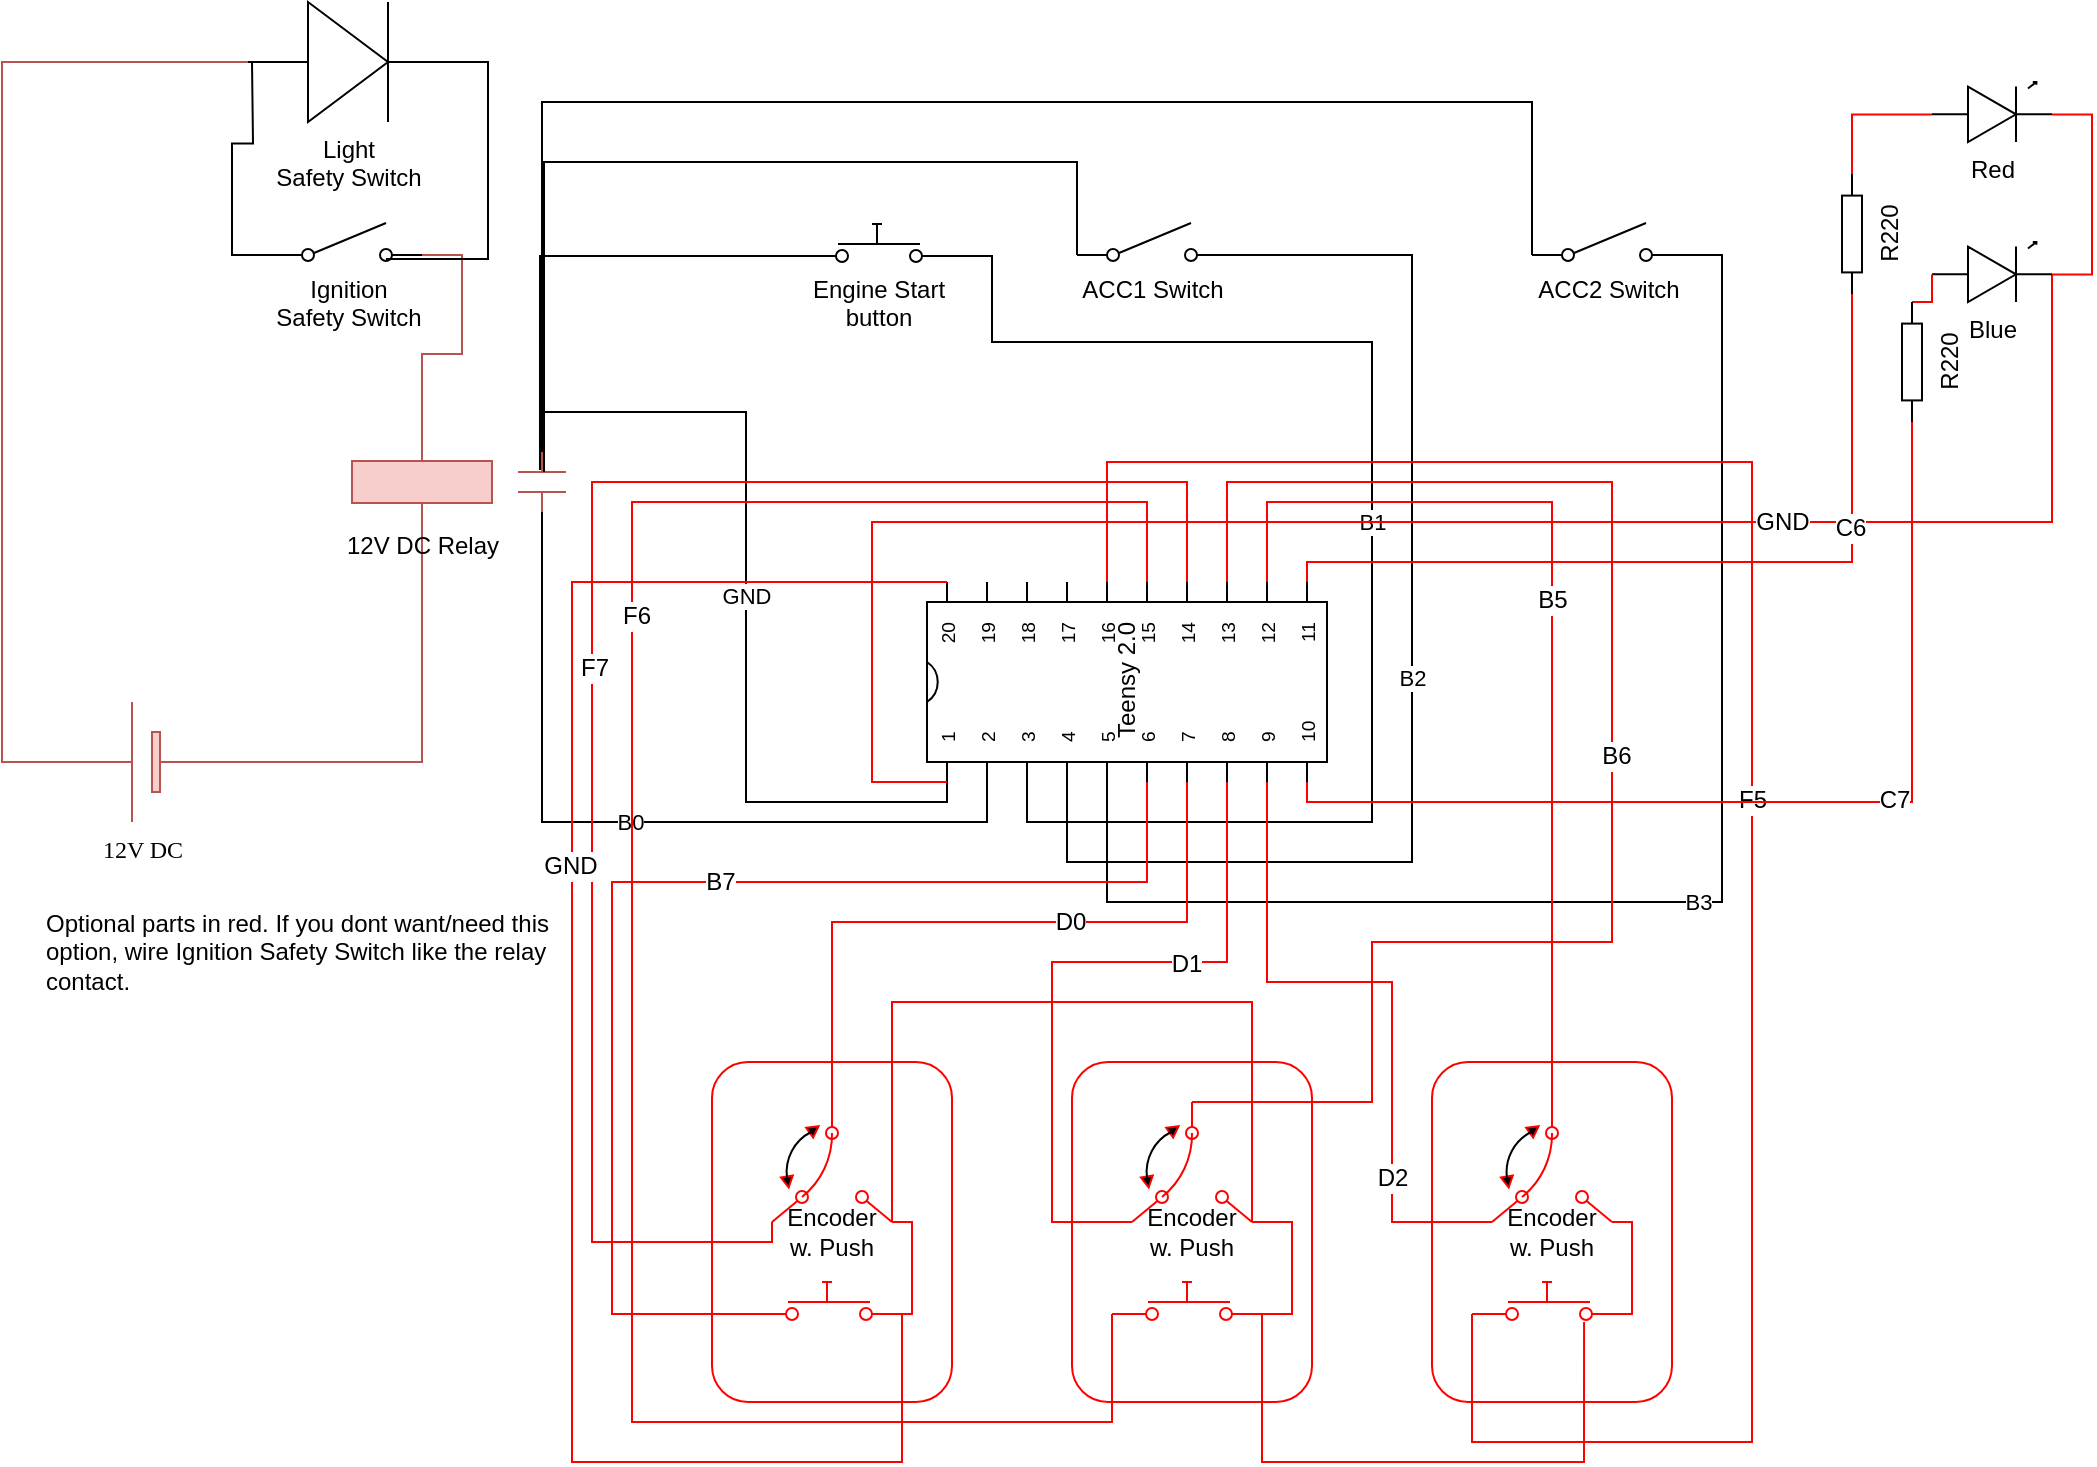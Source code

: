 <mxfile version="10.6.5" type="device"><diagram name="Page-1" id="7e0a89b8-554c-2b80-1dc8-d5c74ca68de4"><mxGraphModel dx="1380" dy="865" grid="1" gridSize="10" guides="1" tooltips="1" connect="1" arrows="1" fold="1" page="1" pageScale="1" pageWidth="1100" pageHeight="850" background="#ffffff" math="0" shadow="0"><root><mxCell id="0"/><mxCell id="1" parent="0"/><mxCell id="yIQIh3eHcrqJi-5VEcAS-3" value="Encoder&lt;br&gt;w. Push&lt;br&gt;" style="rounded=1;whiteSpace=wrap;html=1;fillColor=none;strokeColor=#FF0000;" parent="1" vertex="1"><mxGeometry x="380" y="600" width="120" height="170" as="geometry"/></mxCell><mxCell id="yIQIh3eHcrqJi-5VEcAS-6" value="&lt;span&gt;Encoder&lt;br&gt;&lt;/span&gt;w. Push&lt;span&gt;&lt;br&gt;&lt;/span&gt;" style="rounded=1;whiteSpace=wrap;html=1;fillColor=none;strokeColor=#FF0000;" parent="1" vertex="1"><mxGeometry x="560" y="600" width="120" height="170" as="geometry"/></mxCell><mxCell id="yIQIh3eHcrqJi-5VEcAS-9" value="&lt;span&gt;Encoder&lt;br&gt;&lt;/span&gt;w. Push&lt;span&gt;&lt;br&gt;&lt;/span&gt;" style="rounded=1;whiteSpace=wrap;html=1;fillColor=none;strokeColor=#FF0000;" parent="1" vertex="1"><mxGeometry x="740" y="600" width="120" height="170" as="geometry"/></mxCell><mxCell id="1cb643a89b7d889d-16" style="edgeStyle=orthogonalEdgeStyle;rounded=0;html=1;exitX=0;exitY=0.5;exitPerimeter=0;labelBackgroundColor=none;startArrow=none;startFill=0;startSize=5;endArrow=none;endFill=0;endSize=5;jettySize=auto;orthogonalLoop=1;strokeColor=#b85450;strokeWidth=1;fontFamily=Verdana;fontSize=12;fontColor=#000000;entryX=0.5;entryY=1;entryDx=0;entryDy=0;entryPerimeter=0;fillColor=#f8cecc;" parent="1" source="1cb643a89b7d889d-7" target="9OaHGXaybgWqATNGDYds-10" edge="1"><mxGeometry relative="1" as="geometry"><mxPoint x="215" y="320" as="targetPoint"/><Array as="points"><mxPoint x="235" y="450"/></Array></mxGeometry></mxCell><mxCell id="9OaHGXaybgWqATNGDYds-7" style="edgeStyle=orthogonalEdgeStyle;rounded=0;orthogonalLoop=1;jettySize=auto;html=1;exitX=1;exitY=0.5;exitDx=0;exitDy=0;exitPerimeter=0;entryX=0;entryY=0.5;entryDx=0;entryDy=0;entryPerimeter=0;endArrow=none;endFill=0;fillColor=#f8cecc;strokeColor=#b85450;" parent="1" source="1cb643a89b7d889d-7" target="9OaHGXaybgWqATNGDYds-6" edge="1"><mxGeometry relative="1" as="geometry"/></mxCell><mxCell id="1cb643a89b7d889d-7" value="12V DC&lt;br&gt;" style="verticalLabelPosition=bottom;shadow=0;dashed=0;align=center;fillColor=#f8cecc;strokeColor=#b85450;html=1;verticalAlign=top;strokeWidth=1;shape=mxgraph.electrical.miscellaneous.monocell_battery;rounded=1;comic=0;labelBackgroundColor=none;fontFamily=Verdana;fontSize=12;flipH=1;" parent="1" vertex="1"><mxGeometry x="45" y="420" width="100" height="60" as="geometry"/></mxCell><mxCell id="9OaHGXaybgWqATNGDYds-8" style="edgeStyle=orthogonalEdgeStyle;rounded=0;orthogonalLoop=1;jettySize=auto;html=1;exitX=0;exitY=0.84;exitDx=0;exitDy=0;exitPerimeter=0;endArrow=none;endFill=0;" parent="1" source="9OaHGXaybgWqATNGDYds-1" edge="1"><mxGeometry relative="1" as="geometry"><mxPoint x="150" y="100" as="targetPoint"/></mxGeometry></mxCell><mxCell id="9OaHGXaybgWqATNGDYds-11" style="edgeStyle=orthogonalEdgeStyle;rounded=0;orthogonalLoop=1;jettySize=auto;html=1;exitX=1;exitY=0.84;exitDx=0;exitDy=0;exitPerimeter=0;entryX=0.5;entryY=0;entryDx=0;entryDy=0;entryPerimeter=0;endArrow=none;endFill=0;fillColor=#f8cecc;strokeColor=#b85450;" parent="1" source="9OaHGXaybgWqATNGDYds-1" target="9OaHGXaybgWqATNGDYds-10" edge="1"><mxGeometry relative="1" as="geometry"/></mxCell><mxCell id="9OaHGXaybgWqATNGDYds-1" value="Ignition&lt;br&gt;Safety Switch&lt;br&gt;" style="verticalLabelPosition=bottom;shadow=0;dashed=0;align=center;fillColor=#ffffff;html=1;verticalAlign=top;strokeWidth=1;shape=mxgraph.electrical.electro-mechanical.simple_switch;" parent="1" vertex="1"><mxGeometry x="160" y="180.5" width="75" height="19" as="geometry"/></mxCell><mxCell id="9OaHGXaybgWqATNGDYds-23" style="edgeStyle=orthogonalEdgeStyle;rounded=0;orthogonalLoop=1;jettySize=auto;html=1;exitX=0;exitY=0.84;exitDx=0;exitDy=0;exitPerimeter=0;endArrow=none;endFill=0;" parent="1" source="9OaHGXaybgWqATNGDYds-2" target="9OaHGXaybgWqATNGDYds-13" edge="1"><mxGeometry relative="1" as="geometry"><Array as="points"><mxPoint x="790" y="120"/><mxPoint x="295" y="120"/></Array></mxGeometry></mxCell><mxCell id="9OaHGXaybgWqATNGDYds-26" value="B3" style="edgeStyle=orthogonalEdgeStyle;rounded=0;orthogonalLoop=1;jettySize=auto;html=1;exitX=1;exitY=0.84;exitDx=0;exitDy=0;exitPerimeter=0;entryX=0;entryY=0;entryDx=0;entryDy=90;entryPerimeter=0;endArrow=none;endFill=0;" parent="1" source="9OaHGXaybgWqATNGDYds-2" target="9OaHGXaybgWqATNGDYds-9" edge="1"><mxGeometry relative="1" as="geometry"><Array as="points"><mxPoint x="885" y="196"/><mxPoint x="885" y="520"/><mxPoint x="578" y="520"/></Array></mxGeometry></mxCell><mxCell id="9OaHGXaybgWqATNGDYds-2" value="ACC2 Switch&lt;br&gt;" style="verticalLabelPosition=bottom;shadow=0;dashed=0;align=center;fillColor=#ffffff;html=1;verticalAlign=top;strokeWidth=1;shape=mxgraph.electrical.electro-mechanical.simple_switch;" parent="1" vertex="1"><mxGeometry x="790" y="180.5" width="75" height="19" as="geometry"/></mxCell><mxCell id="9OaHGXaybgWqATNGDYds-12" style="edgeStyle=orthogonalEdgeStyle;rounded=0;orthogonalLoop=1;jettySize=auto;html=1;exitX=1;exitY=0.5;exitDx=0;exitDy=0;exitPerimeter=0;entryX=0.76;entryY=0.947;entryDx=0;entryDy=0;entryPerimeter=0;endArrow=none;endFill=0;" parent="1" source="9OaHGXaybgWqATNGDYds-6" target="9OaHGXaybgWqATNGDYds-1" edge="1"><mxGeometry relative="1" as="geometry"><Array as="points"><mxPoint x="268" y="100"/><mxPoint x="268" y="198"/></Array></mxGeometry></mxCell><mxCell id="9OaHGXaybgWqATNGDYds-6" value="Light&lt;br&gt;Safety Switch&lt;br&gt;" style="fillColor=#000000;verticalLabelPosition=bottom;shadow=0;dashed=0;align=center;fillColor=#ffffff;html=1;verticalAlign=top;strokeWidth=1;shape=mxgraph.electrical.diodes.diode;" parent="1" vertex="1"><mxGeometry x="148" y="70" width="100" height="60" as="geometry"/></mxCell><mxCell id="9OaHGXaybgWqATNGDYds-9" value="Teensy 2.0" style="shadow=0;dashed=0;align=center;fillColor=#ffffff;html=1;strokeWidth=1;shape=mxgraph.electrical.logic_gates.dual_inline_ic;rotation=-90;" parent="1" vertex="1"><mxGeometry x="537.5" y="310" width="100" height="200" as="geometry"/></mxCell><mxCell id="9OaHGXaybgWqATNGDYds-10" value="12V DC Relay" style="verticalLabelPosition=bottom;shadow=0;dashed=0;align=center;fillColor=#f8cecc;html=1;verticalAlign=top;strokeWidth=1;shape=mxgraph.electrical.electro-mechanical.relay_coil;strokeColor=#b85450;" parent="1" vertex="1"><mxGeometry x="200" y="292.5" width="70" height="35" as="geometry"/></mxCell><mxCell id="9OaHGXaybgWqATNGDYds-14" value="B0" style="edgeStyle=orthogonalEdgeStyle;rounded=0;orthogonalLoop=1;jettySize=auto;html=1;exitX=1;exitY=0.5;exitDx=0;exitDy=0;exitPerimeter=0;endArrow=none;endFill=0;entryX=0;entryY=0;entryDx=0;entryDy=30;entryPerimeter=0;" parent="1" source="9OaHGXaybgWqATNGDYds-13" target="9OaHGXaybgWqATNGDYds-9" edge="1"><mxGeometry relative="1" as="geometry"><mxPoint x="530" y="540" as="targetPoint"/></mxGeometry></mxCell><mxCell id="9OaHGXaybgWqATNGDYds-15" value="GND" style="edgeStyle=orthogonalEdgeStyle;rounded=0;orthogonalLoop=1;jettySize=auto;html=1;exitX=0;exitY=0.5;exitDx=0;exitDy=0;exitPerimeter=0;entryX=0;entryY=0;entryDx=0;entryDy=10;entryPerimeter=0;endArrow=none;endFill=0;" parent="1" source="9OaHGXaybgWqATNGDYds-13" target="9OaHGXaybgWqATNGDYds-9" edge="1"><mxGeometry relative="1" as="geometry"><Array as="points"><mxPoint x="295" y="275"/><mxPoint x="397" y="275"/><mxPoint x="397" y="470"/><mxPoint x="498" y="470"/></Array></mxGeometry></mxCell><mxCell id="9OaHGXaybgWqATNGDYds-13" value="" style="verticalLabelPosition=bottom;shadow=0;dashed=0;align=center;fillColor=#f8cecc;html=1;verticalAlign=top;strokeWidth=1;shape=mxgraph.electrical.electro-mechanical.relay_contacts;rotation=90;strokeColor=#b85450;" parent="1" vertex="1"><mxGeometry x="280" y="298" width="30" height="24" as="geometry"/></mxCell><mxCell id="9OaHGXaybgWqATNGDYds-21" style="edgeStyle=orthogonalEdgeStyle;rounded=0;orthogonalLoop=1;jettySize=auto;html=1;exitX=0;exitY=0.84;exitDx=0;exitDy=0;exitPerimeter=0;entryX=0.3;entryY=0.542;entryDx=0;entryDy=0;entryPerimeter=0;endArrow=none;endFill=0;" parent="1" source="9OaHGXaybgWqATNGDYds-16" target="9OaHGXaybgWqATNGDYds-13" edge="1"><mxGeometry relative="1" as="geometry"/></mxCell><mxCell id="9OaHGXaybgWqATNGDYds-24" value="B1" style="edgeStyle=orthogonalEdgeStyle;rounded=0;orthogonalLoop=1;jettySize=auto;html=1;exitX=1;exitY=0.84;exitDx=0;exitDy=0;exitPerimeter=0;entryX=0;entryY=0;entryDx=0;entryDy=50;entryPerimeter=0;endArrow=none;endFill=0;" parent="1" source="9OaHGXaybgWqATNGDYds-16" target="9OaHGXaybgWqATNGDYds-9" edge="1"><mxGeometry relative="1" as="geometry"><Array as="points"><mxPoint x="520" y="197"/><mxPoint x="520" y="240"/><mxPoint x="710" y="240"/><mxPoint x="710" y="480"/><mxPoint x="538" y="480"/></Array></mxGeometry></mxCell><mxCell id="9OaHGXaybgWqATNGDYds-16" value="Engine Start&lt;br&gt;button&lt;br&gt;" style="verticalLabelPosition=bottom;shadow=0;dashed=0;align=center;fillColor=#ffffff;html=1;verticalAlign=top;strokeWidth=1;shape=mxgraph.electrical.electro-mechanical.push_switch_no;" parent="1" vertex="1"><mxGeometry x="425" y="181" width="75" height="19" as="geometry"/></mxCell><mxCell id="9OaHGXaybgWqATNGDYds-22" style="edgeStyle=orthogonalEdgeStyle;rounded=0;orthogonalLoop=1;jettySize=auto;html=1;exitX=0;exitY=0.84;exitDx=0;exitDy=0;exitPerimeter=0;endArrow=none;endFill=0;entryX=0.333;entryY=0.458;entryDx=0;entryDy=0;entryPerimeter=0;" parent="1" source="9OaHGXaybgWqATNGDYds-17" target="9OaHGXaybgWqATNGDYds-13" edge="1"><mxGeometry relative="1" as="geometry"><mxPoint x="290" y="300" as="targetPoint"/><Array as="points"><mxPoint x="563" y="150"/><mxPoint x="296" y="150"/></Array></mxGeometry></mxCell><mxCell id="9OaHGXaybgWqATNGDYds-25" value="B2" style="edgeStyle=orthogonalEdgeStyle;rounded=0;orthogonalLoop=1;jettySize=auto;html=1;exitX=1;exitY=0.84;exitDx=0;exitDy=0;exitPerimeter=0;entryX=0;entryY=0;entryDx=0;entryDy=70;entryPerimeter=0;endArrow=none;endFill=0;" parent="1" source="9OaHGXaybgWqATNGDYds-17" target="9OaHGXaybgWqATNGDYds-9" edge="1"><mxGeometry relative="1" as="geometry"><Array as="points"><mxPoint x="730" y="196"/><mxPoint x="730" y="500"/><mxPoint x="558" y="500"/></Array></mxGeometry></mxCell><mxCell id="9OaHGXaybgWqATNGDYds-17" value="ACC1 Switch&lt;br&gt;" style="verticalLabelPosition=bottom;shadow=0;dashed=0;align=center;fillColor=#ffffff;html=1;verticalAlign=top;strokeWidth=1;shape=mxgraph.electrical.electro-mechanical.simple_switch;" parent="1" vertex="1"><mxGeometry x="562.5" y="180.5" width="75" height="19" as="geometry"/></mxCell><mxCell id="9OaHGXaybgWqATNGDYds-27" value="Optional parts in red. If you dont want/need this option, wire Ignition Safety Switch like the relay contact." style="text;html=1;strokeColor=none;fillColor=none;align=left;verticalAlign=middle;whiteSpace=wrap;rounded=0;" parent="1" vertex="1"><mxGeometry x="45" y="520" width="275" height="50" as="geometry"/></mxCell><mxCell id="yIQIh3eHcrqJi-5VEcAS-14" style="edgeStyle=orthogonalEdgeStyle;rounded=0;orthogonalLoop=1;jettySize=auto;html=1;exitX=1;exitY=1;exitDx=0;exitDy=0;exitPerimeter=0;entryX=1;entryY=1;entryDx=0;entryDy=0;entryPerimeter=0;endArrow=none;endFill=0;strokeColor=#FF0000;" parent="1" source="yIQIh3eHcrqJi-5VEcAS-1" target="yIQIh3eHcrqJi-5VEcAS-4" edge="1"><mxGeometry relative="1" as="geometry"><Array as="points"><mxPoint x="470" y="570"/><mxPoint x="650" y="570"/></Array></mxGeometry></mxCell><mxCell id="yIQIh3eHcrqJi-5VEcAS-18" style="edgeStyle=orthogonalEdgeStyle;rounded=0;orthogonalLoop=1;jettySize=auto;html=1;exitX=0.5;exitY=0;exitDx=0;exitDy=0;exitPerimeter=0;entryX=0;entryY=0;entryDx=0;entryDy=130;entryPerimeter=0;endArrow=none;endFill=0;strokeColor=#FF0000;" parent="1" source="yIQIh3eHcrqJi-5VEcAS-1" target="9OaHGXaybgWqATNGDYds-9" edge="1"><mxGeometry relative="1" as="geometry"><Array as="points"><mxPoint x="440" y="530"/><mxPoint x="618" y="530"/></Array></mxGeometry></mxCell><mxCell id="yIQIh3eHcrqJi-5VEcAS-19" value="D0" style="text;html=1;resizable=0;points=[];align=center;verticalAlign=middle;labelBackgroundColor=#ffffff;" parent="yIQIh3eHcrqJi-5VEcAS-18" vertex="1" connectable="0"><mxGeometry x="0.237" relative="1" as="geometry"><mxPoint as="offset"/></mxGeometry></mxCell><mxCell id="yIQIh3eHcrqJi-5VEcAS-20" style="edgeStyle=orthogonalEdgeStyle;rounded=0;orthogonalLoop=1;jettySize=auto;html=1;exitX=0;exitY=1;exitDx=0;exitDy=0;exitPerimeter=0;entryX=1;entryY=0;entryDx=0;entryDy=130;entryPerimeter=0;endArrow=none;endFill=0;strokeColor=#FF0000;" parent="1" source="yIQIh3eHcrqJi-5VEcAS-1" target="9OaHGXaybgWqATNGDYds-9" edge="1"><mxGeometry relative="1" as="geometry"><Array as="points"><mxPoint x="410" y="690"/><mxPoint x="320" y="690"/><mxPoint x="320" y="310"/><mxPoint x="618" y="310"/></Array></mxGeometry></mxCell><mxCell id="yIQIh3eHcrqJi-5VEcAS-21" value="F7&lt;br&gt;" style="text;html=1;resizable=0;points=[];align=center;verticalAlign=middle;labelBackgroundColor=#ffffff;" parent="yIQIh3eHcrqJi-5VEcAS-20" vertex="1" connectable="0"><mxGeometry x="-0.064" y="-1" relative="1" as="geometry"><mxPoint as="offset"/></mxGeometry></mxCell><mxCell id="yIQIh3eHcrqJi-5VEcAS-1" value="" style="verticalLabelPosition=bottom;shadow=0;dashed=0;align=center;fillColor=#ffffff;html=1;verticalAlign=top;strokeWidth=1;shape=mxgraph.electrical.electro-mechanical.3_position_switch;strokeColor=#FF0000;" parent="1" vertex="1"><mxGeometry x="410" y="620" width="60" height="60" as="geometry"/></mxCell><mxCell id="yIQIh3eHcrqJi-5VEcAS-15" style="edgeStyle=orthogonalEdgeStyle;rounded=0;orthogonalLoop=1;jettySize=auto;html=1;exitX=1;exitY=0.84;exitDx=0;exitDy=0;exitPerimeter=0;entryX=1;entryY=1;entryDx=0;entryDy=0;entryPerimeter=0;endArrow=none;endFill=0;strokeColor=#FF0000;" parent="1" source="yIQIh3eHcrqJi-5VEcAS-2" target="yIQIh3eHcrqJi-5VEcAS-1" edge="1"><mxGeometry relative="1" as="geometry"><Array as="points"><mxPoint x="480" y="726"/><mxPoint x="480" y="680"/></Array></mxGeometry></mxCell><mxCell id="yIQIh3eHcrqJi-5VEcAS-16" style="edgeStyle=orthogonalEdgeStyle;rounded=0;orthogonalLoop=1;jettySize=auto;html=1;exitX=1;exitY=0.84;exitDx=0;exitDy=0;exitPerimeter=0;entryX=1;entryY=0;entryDx=0;entryDy=10;entryPerimeter=0;endArrow=none;endFill=0;strokeColor=#FF0000;" parent="1" source="yIQIh3eHcrqJi-5VEcAS-2" target="9OaHGXaybgWqATNGDYds-9" edge="1"><mxGeometry relative="1" as="geometry"><Array as="points"><mxPoint x="475" y="800"/><mxPoint x="310" y="800"/><mxPoint x="310" y="360"/></Array></mxGeometry></mxCell><mxCell id="yIQIh3eHcrqJi-5VEcAS-17" value="GND" style="text;html=1;resizable=0;points=[];align=center;verticalAlign=middle;labelBackgroundColor=#ffffff;" parent="yIQIh3eHcrqJi-5VEcAS-16" vertex="1" connectable="0"><mxGeometry x="0.239" y="1" relative="1" as="geometry"><mxPoint as="offset"/></mxGeometry></mxCell><mxCell id="yIQIh3eHcrqJi-5VEcAS-22" style="edgeStyle=orthogonalEdgeStyle;rounded=0;orthogonalLoop=1;jettySize=auto;html=1;exitX=0;exitY=0.84;exitDx=0;exitDy=0;exitPerimeter=0;endArrow=none;endFill=0;strokeColor=#FF0000;entryX=0;entryY=0;entryDx=0;entryDy=110;entryPerimeter=0;" parent="1" source="yIQIh3eHcrqJi-5VEcAS-2" target="9OaHGXaybgWqATNGDYds-9" edge="1"><mxGeometry relative="1" as="geometry"><mxPoint x="1000" y="560" as="targetPoint"/><Array as="points"><mxPoint x="330" y="726"/><mxPoint x="330" y="510"/><mxPoint x="598" y="510"/></Array></mxGeometry></mxCell><mxCell id="yIQIh3eHcrqJi-5VEcAS-23" value="B7&lt;br&gt;" style="text;html=1;resizable=0;points=[];align=center;verticalAlign=middle;labelBackgroundColor=#ffffff;" parent="yIQIh3eHcrqJi-5VEcAS-22" vertex="1" connectable="0"><mxGeometry x="0.126" relative="1" as="geometry"><mxPoint as="offset"/></mxGeometry></mxCell><mxCell id="yIQIh3eHcrqJi-5VEcAS-2" value="" style="verticalLabelPosition=bottom;shadow=0;dashed=0;align=center;fillColor=#ffffff;html=1;verticalAlign=top;strokeWidth=1;shape=mxgraph.electrical.electro-mechanical.push_switch_no;strokeColor=#FF0000;" parent="1" vertex="1"><mxGeometry x="400" y="710" width="75" height="19" as="geometry"/></mxCell><mxCell id="yIQIh3eHcrqJi-5VEcAS-13" style="edgeStyle=orthogonalEdgeStyle;rounded=0;orthogonalLoop=1;jettySize=auto;html=1;exitX=1;exitY=1;exitDx=0;exitDy=0;exitPerimeter=0;entryX=1;entryY=0.84;entryDx=0;entryDy=0;entryPerimeter=0;endArrow=none;endFill=0;strokeColor=#FF0000;" parent="1" source="yIQIh3eHcrqJi-5VEcAS-4" target="yIQIh3eHcrqJi-5VEcAS-5" edge="1"><mxGeometry relative="1" as="geometry"><Array as="points"><mxPoint x="670" y="680"/><mxPoint x="670" y="726"/></Array></mxGeometry></mxCell><mxCell id="yIQIh3eHcrqJi-5VEcAS-26" style="edgeStyle=orthogonalEdgeStyle;rounded=0;orthogonalLoop=1;jettySize=auto;html=1;exitX=0.5;exitY=0;exitDx=0;exitDy=0;exitPerimeter=0;entryX=1;entryY=0;entryDx=0;entryDy=150;entryPerimeter=0;endArrow=none;endFill=0;strokeColor=#FF0000;" parent="1" source="yIQIh3eHcrqJi-5VEcAS-4" target="9OaHGXaybgWqATNGDYds-9" edge="1"><mxGeometry relative="1" as="geometry"><Array as="points"><mxPoint x="710" y="620"/><mxPoint x="710" y="540"/><mxPoint x="830" y="540"/><mxPoint x="830" y="310"/><mxPoint x="638" y="310"/></Array></mxGeometry></mxCell><mxCell id="yIQIh3eHcrqJi-5VEcAS-27" value="B6" style="text;html=1;resizable=0;points=[];align=center;verticalAlign=middle;labelBackgroundColor=#ffffff;" parent="yIQIh3eHcrqJi-5VEcAS-26" vertex="1" connectable="0"><mxGeometry x="0.005" y="-2" relative="1" as="geometry"><mxPoint as="offset"/></mxGeometry></mxCell><mxCell id="yIQIh3eHcrqJi-5VEcAS-28" style="edgeStyle=orthogonalEdgeStyle;rounded=0;orthogonalLoop=1;jettySize=auto;html=1;exitX=0;exitY=1;exitDx=0;exitDy=0;exitPerimeter=0;entryX=0;entryY=0;entryDx=0;entryDy=150;entryPerimeter=0;endArrow=none;endFill=0;strokeColor=#FF0000;" parent="1" source="yIQIh3eHcrqJi-5VEcAS-4" target="9OaHGXaybgWqATNGDYds-9" edge="1"><mxGeometry relative="1" as="geometry"><Array as="points"><mxPoint x="550" y="680"/><mxPoint x="550" y="550"/><mxPoint x="638" y="550"/></Array></mxGeometry></mxCell><mxCell id="yIQIh3eHcrqJi-5VEcAS-29" value="D1" style="text;html=1;resizable=0;points=[];align=center;verticalAlign=middle;labelBackgroundColor=#ffffff;" parent="yIQIh3eHcrqJi-5VEcAS-28" vertex="1" connectable="0"><mxGeometry x="0.362" y="-1" relative="1" as="geometry"><mxPoint as="offset"/></mxGeometry></mxCell><mxCell id="yIQIh3eHcrqJi-5VEcAS-4" value="" style="verticalLabelPosition=bottom;shadow=0;dashed=0;align=center;fillColor=#ffffff;html=1;verticalAlign=top;strokeWidth=1;shape=mxgraph.electrical.electro-mechanical.3_position_switch;strokeColor=#FF0000;" parent="1" vertex="1"><mxGeometry x="590" y="620" width="60" height="60" as="geometry"/></mxCell><mxCell id="yIQIh3eHcrqJi-5VEcAS-11" style="edgeStyle=orthogonalEdgeStyle;rounded=0;orthogonalLoop=1;jettySize=auto;html=1;exitX=1;exitY=0.84;exitDx=0;exitDy=0;exitPerimeter=0;entryX=0.747;entryY=1.053;entryDx=0;entryDy=0;entryPerimeter=0;endArrow=none;endFill=0;strokeColor=#FF0000;" parent="1" source="yIQIh3eHcrqJi-5VEcAS-5" target="yIQIh3eHcrqJi-5VEcAS-8" edge="1"><mxGeometry relative="1" as="geometry"><Array as="points"><mxPoint x="655" y="800"/><mxPoint x="816" y="800"/></Array></mxGeometry></mxCell><mxCell id="yIQIh3eHcrqJi-5VEcAS-24" style="edgeStyle=orthogonalEdgeStyle;rounded=0;orthogonalLoop=1;jettySize=auto;html=1;exitX=0;exitY=0.84;exitDx=0;exitDy=0;exitPerimeter=0;entryX=1;entryY=0;entryDx=0;entryDy=110;entryPerimeter=0;endArrow=none;endFill=0;strokeColor=#FF0000;" parent="1" source="yIQIh3eHcrqJi-5VEcAS-5" target="9OaHGXaybgWqATNGDYds-9" edge="1"><mxGeometry relative="1" as="geometry"><Array as="points"><mxPoint x="580" y="780"/><mxPoint x="340" y="780"/><mxPoint x="340" y="320"/><mxPoint x="598" y="320"/></Array></mxGeometry></mxCell><mxCell id="yIQIh3eHcrqJi-5VEcAS-25" value="F6" style="text;html=1;resizable=0;points=[];align=center;verticalAlign=middle;labelBackgroundColor=#ffffff;" parent="yIQIh3eHcrqJi-5VEcAS-24" vertex="1" connectable="0"><mxGeometry x="0.327" y="-2" relative="1" as="geometry"><mxPoint as="offset"/></mxGeometry></mxCell><mxCell id="yIQIh3eHcrqJi-5VEcAS-5" value="" style="verticalLabelPosition=bottom;shadow=0;dashed=0;align=center;fillColor=#ffffff;html=1;verticalAlign=top;strokeWidth=1;shape=mxgraph.electrical.electro-mechanical.push_switch_no;strokeColor=#FF0000;" parent="1" vertex="1"><mxGeometry x="580" y="710" width="75" height="19" as="geometry"/></mxCell><mxCell id="yIQIh3eHcrqJi-5VEcAS-10" style="edgeStyle=orthogonalEdgeStyle;rounded=0;orthogonalLoop=1;jettySize=auto;html=1;exitX=1;exitY=1;exitDx=0;exitDy=0;exitPerimeter=0;entryX=1;entryY=0.84;entryDx=0;entryDy=0;entryPerimeter=0;endArrow=none;endFill=0;strokeColor=#FF0000;" parent="1" source="yIQIh3eHcrqJi-5VEcAS-7" target="yIQIh3eHcrqJi-5VEcAS-8" edge="1"><mxGeometry relative="1" as="geometry"><Array as="points"><mxPoint x="840" y="680"/><mxPoint x="840" y="726"/></Array></mxGeometry></mxCell><mxCell id="yIQIh3eHcrqJi-5VEcAS-32" style="edgeStyle=orthogonalEdgeStyle;rounded=0;orthogonalLoop=1;jettySize=auto;html=1;exitX=0;exitY=1;exitDx=0;exitDy=0;exitPerimeter=0;entryX=0;entryY=0;entryDx=0;entryDy=170;entryPerimeter=0;endArrow=none;endFill=0;strokeColor=#FF0000;" parent="1" source="yIQIh3eHcrqJi-5VEcAS-7" target="9OaHGXaybgWqATNGDYds-9" edge="1"><mxGeometry relative="1" as="geometry"><Array as="points"><mxPoint x="720" y="680"/><mxPoint x="720" y="560"/><mxPoint x="658" y="560"/></Array></mxGeometry></mxCell><mxCell id="yIQIh3eHcrqJi-5VEcAS-33" value="D2" style="text;html=1;resizable=0;points=[];align=center;verticalAlign=middle;labelBackgroundColor=#ffffff;" parent="yIQIh3eHcrqJi-5VEcAS-32" vertex="1" connectable="0"><mxGeometry x="-0.699" y="-22" relative="1" as="geometry"><mxPoint x="-22" y="-22" as="offset"/></mxGeometry></mxCell><mxCell id="yIQIh3eHcrqJi-5VEcAS-34" style="edgeStyle=orthogonalEdgeStyle;rounded=0;orthogonalLoop=1;jettySize=auto;html=1;exitX=0.5;exitY=0;exitDx=0;exitDy=0;exitPerimeter=0;entryX=1;entryY=0;entryDx=0;entryDy=170;entryPerimeter=0;endArrow=none;endFill=0;strokeColor=#FF0000;" parent="1" source="yIQIh3eHcrqJi-5VEcAS-7" target="9OaHGXaybgWqATNGDYds-9" edge="1"><mxGeometry relative="1" as="geometry"><Array as="points"><mxPoint x="800" y="320"/><mxPoint x="658" y="320"/></Array></mxGeometry></mxCell><mxCell id="yIQIh3eHcrqJi-5VEcAS-35" value="B5" style="text;html=1;resizable=0;points=[];align=center;verticalAlign=middle;labelBackgroundColor=#ffffff;" parent="yIQIh3eHcrqJi-5VEcAS-34" vertex="1" connectable="0"><mxGeometry x="0.042" relative="1" as="geometry"><mxPoint as="offset"/></mxGeometry></mxCell><mxCell id="yIQIh3eHcrqJi-5VEcAS-7" value="" style="verticalLabelPosition=bottom;shadow=0;dashed=0;align=center;fillColor=#ffffff;html=1;verticalAlign=top;strokeWidth=1;shape=mxgraph.electrical.electro-mechanical.3_position_switch;strokeColor=#FF0000;" parent="1" vertex="1"><mxGeometry x="770" y="620" width="60" height="60" as="geometry"/></mxCell><mxCell id="yIQIh3eHcrqJi-5VEcAS-30" style="edgeStyle=orthogonalEdgeStyle;rounded=0;orthogonalLoop=1;jettySize=auto;html=1;exitX=0;exitY=0.84;exitDx=0;exitDy=0;exitPerimeter=0;entryX=1;entryY=0;entryDx=0;entryDy=90;entryPerimeter=0;endArrow=none;endFill=0;strokeColor=#FF0000;" parent="1" source="yIQIh3eHcrqJi-5VEcAS-8" target="9OaHGXaybgWqATNGDYds-9" edge="1"><mxGeometry relative="1" as="geometry"><Array as="points"><mxPoint x="760" y="790"/><mxPoint x="900" y="790"/><mxPoint x="900" y="300"/><mxPoint x="578" y="300"/></Array></mxGeometry></mxCell><mxCell id="yIQIh3eHcrqJi-5VEcAS-31" value="F5" style="text;html=1;resizable=0;points=[];align=center;verticalAlign=middle;labelBackgroundColor=#ffffff;" parent="yIQIh3eHcrqJi-5VEcAS-30" vertex="1" connectable="0"><mxGeometry x="-0.025" relative="1" as="geometry"><mxPoint as="offset"/></mxGeometry></mxCell><mxCell id="yIQIh3eHcrqJi-5VEcAS-8" value="" style="verticalLabelPosition=bottom;shadow=0;dashed=0;align=center;fillColor=#ffffff;html=1;verticalAlign=top;strokeWidth=1;shape=mxgraph.electrical.electro-mechanical.push_switch_no;strokeColor=#FF0000;" parent="1" vertex="1"><mxGeometry x="760" y="710" width="75" height="19" as="geometry"/></mxCell><mxCell id="yIQIh3eHcrqJi-5VEcAS-38" style="edgeStyle=orthogonalEdgeStyle;rounded=0;orthogonalLoop=1;jettySize=auto;html=1;exitX=1;exitY=0.54;exitDx=0;exitDy=0;exitPerimeter=0;entryX=0;entryY=0;entryDx=0;entryDy=10;entryPerimeter=0;endArrow=none;endFill=0;strokeColor=#FF0000;" parent="1" source="yIQIh3eHcrqJi-5VEcAS-37" target="9OaHGXaybgWqATNGDYds-9" edge="1"><mxGeometry relative="1" as="geometry"><Array as="points"><mxPoint x="1050" y="330"/><mxPoint x="460" y="330"/><mxPoint x="460" y="460"/></Array></mxGeometry></mxCell><mxCell id="yIQIh3eHcrqJi-5VEcAS-39" value="GND" style="text;html=1;resizable=0;points=[];align=center;verticalAlign=middle;labelBackgroundColor=#ffffff;" parent="yIQIh3eHcrqJi-5VEcAS-38" vertex="1" connectable="0"><mxGeometry x="-0.411" relative="1" as="geometry"><mxPoint as="offset"/></mxGeometry></mxCell><mxCell id="yIQIh3eHcrqJi-5VEcAS-42" style="edgeStyle=orthogonalEdgeStyle;rounded=0;orthogonalLoop=1;jettySize=auto;html=1;exitX=0;exitY=0.5;exitDx=0;exitDy=0;exitPerimeter=0;entryX=1;entryY=0;entryDx=0;entryDy=190;entryPerimeter=0;endArrow=none;endFill=0;strokeColor=#FF0000;" parent="1" source="rTNzh8wpyDLvsULg-NMq-1" target="9OaHGXaybgWqATNGDYds-9" edge="1"><mxGeometry relative="1" as="geometry"><Array as="points"><mxPoint x="950" y="350"/><mxPoint x="678" y="350"/></Array></mxGeometry></mxCell><mxCell id="yIQIh3eHcrqJi-5VEcAS-43" value="C6&lt;br&gt;" style="text;html=1;resizable=0;points=[];align=center;verticalAlign=middle;labelBackgroundColor=#ffffff;" parent="yIQIh3eHcrqJi-5VEcAS-42" vertex="1" connectable="0"><mxGeometry x="-0.437" y="-1" relative="1" as="geometry"><mxPoint as="offset"/></mxGeometry></mxCell><mxCell id="yIQIh3eHcrqJi-5VEcAS-36" value="Red" style="verticalLabelPosition=bottom;shadow=0;dashed=0;align=center;fillColor=#ffffff;html=1;verticalAlign=top;strokeWidth=1;shape=mxgraph.electrical.opto_electronics.led_1;" parent="1" vertex="1"><mxGeometry x="990" y="110" width="60" height="30" as="geometry"/></mxCell><mxCell id="yIQIh3eHcrqJi-5VEcAS-40" style="edgeStyle=orthogonalEdgeStyle;rounded=0;orthogonalLoop=1;jettySize=auto;html=1;exitX=0;exitY=0.5;exitDx=0;exitDy=0;exitPerimeter=0;entryX=0;entryY=0;entryDx=0;entryDy=190;entryPerimeter=0;endArrow=none;endFill=0;strokeColor=#FF0000;" parent="1" source="rTNzh8wpyDLvsULg-NMq-3" target="9OaHGXaybgWqATNGDYds-9" edge="1"><mxGeometry relative="1" as="geometry"><Array as="points"><mxPoint x="980" y="470"/><mxPoint x="678" y="470"/></Array></mxGeometry></mxCell><mxCell id="yIQIh3eHcrqJi-5VEcAS-41" value="C7" style="text;html=1;resizable=0;points=[];align=center;verticalAlign=middle;labelBackgroundColor=#ffffff;" parent="yIQIh3eHcrqJi-5VEcAS-40" vertex="1" connectable="0"><mxGeometry x="-0.208" y="-1" relative="1" as="geometry"><mxPoint as="offset"/></mxGeometry></mxCell><mxCell id="yIQIh3eHcrqJi-5VEcAS-44" style="edgeStyle=orthogonalEdgeStyle;rounded=0;orthogonalLoop=1;jettySize=auto;html=1;exitX=1;exitY=0.54;exitDx=0;exitDy=0;exitPerimeter=0;entryX=1;entryY=0.54;entryDx=0;entryDy=0;entryPerimeter=0;endArrow=none;endFill=0;strokeColor=#FF0000;" parent="1" source="yIQIh3eHcrqJi-5VEcAS-37" target="yIQIh3eHcrqJi-5VEcAS-36" edge="1"><mxGeometry relative="1" as="geometry"/></mxCell><mxCell id="yIQIh3eHcrqJi-5VEcAS-37" value="Blue" style="verticalLabelPosition=bottom;shadow=0;dashed=0;align=center;fillColor=#ffffff;html=1;verticalAlign=top;strokeWidth=1;shape=mxgraph.electrical.opto_electronics.led_1;" parent="1" vertex="1"><mxGeometry x="990" y="190" width="60" height="30" as="geometry"/></mxCell><mxCell id="rTNzh8wpyDLvsULg-NMq-2" style="edgeStyle=orthogonalEdgeStyle;rounded=0;orthogonalLoop=1;jettySize=auto;html=1;exitX=1;exitY=0.5;exitDx=0;exitDy=0;exitPerimeter=0;entryX=0;entryY=0.54;entryDx=0;entryDy=0;entryPerimeter=0;endArrow=none;endFill=0;strokeColor=#FF0000;" parent="1" source="rTNzh8wpyDLvsULg-NMq-1" target="yIQIh3eHcrqJi-5VEcAS-36" edge="1"><mxGeometry relative="1" as="geometry"/></mxCell><mxCell id="rTNzh8wpyDLvsULg-NMq-1" value="R220" style="verticalLabelPosition=bottom;shadow=0;dashed=0;align=center;fillColor=#ffffff;html=1;verticalAlign=top;strokeWidth=1;shape=mxgraph.electrical.resistors.resistor_1;rotation=-90;" parent="1" vertex="1"><mxGeometry x="920" y="181" width="60" height="10" as="geometry"/></mxCell><mxCell id="rTNzh8wpyDLvsULg-NMq-6" style="edgeStyle=orthogonalEdgeStyle;rounded=0;orthogonalLoop=1;jettySize=auto;html=1;exitX=1;exitY=0.5;exitDx=0;exitDy=0;exitPerimeter=0;entryX=0;entryY=0.54;entryDx=0;entryDy=0;entryPerimeter=0;endArrow=none;endFill=0;strokeColor=#FF0000;" parent="1" source="rTNzh8wpyDLvsULg-NMq-3" target="yIQIh3eHcrqJi-5VEcAS-37" edge="1"><mxGeometry relative="1" as="geometry"><Array as="points"><mxPoint x="990" y="220"/></Array></mxGeometry></mxCell><mxCell id="rTNzh8wpyDLvsULg-NMq-3" value="R220" style="verticalLabelPosition=bottom;shadow=0;dashed=0;align=center;fillColor=#ffffff;html=1;verticalAlign=top;strokeWidth=1;shape=mxgraph.electrical.resistors.resistor_1;rotation=-90;" parent="1" vertex="1"><mxGeometry x="950" y="245" width="60" height="10" as="geometry"/></mxCell></root></mxGraphModel></diagram></mxfile>